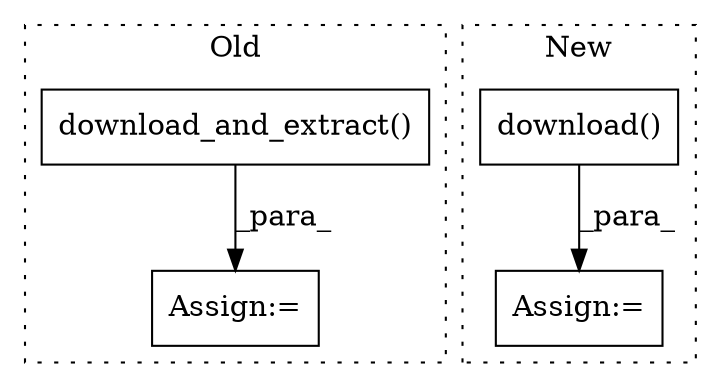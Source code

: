 digraph G {
subgraph cluster0 {
1 [label="download_and_extract()" a="75" s="1752,1794" l="32,1" shape="box"];
3 [label="Assign:=" a="68" s="1749" l="3" shape="box"];
label = "Old";
style="dotted";
}
subgraph cluster1 {
2 [label="download()" a="75" s="3851,3876" l="20,1" shape="box"];
4 [label="Assign:=" a="68" s="3848" l="3" shape="box"];
label = "New";
style="dotted";
}
1 -> 3 [label="_para_"];
2 -> 4 [label="_para_"];
}